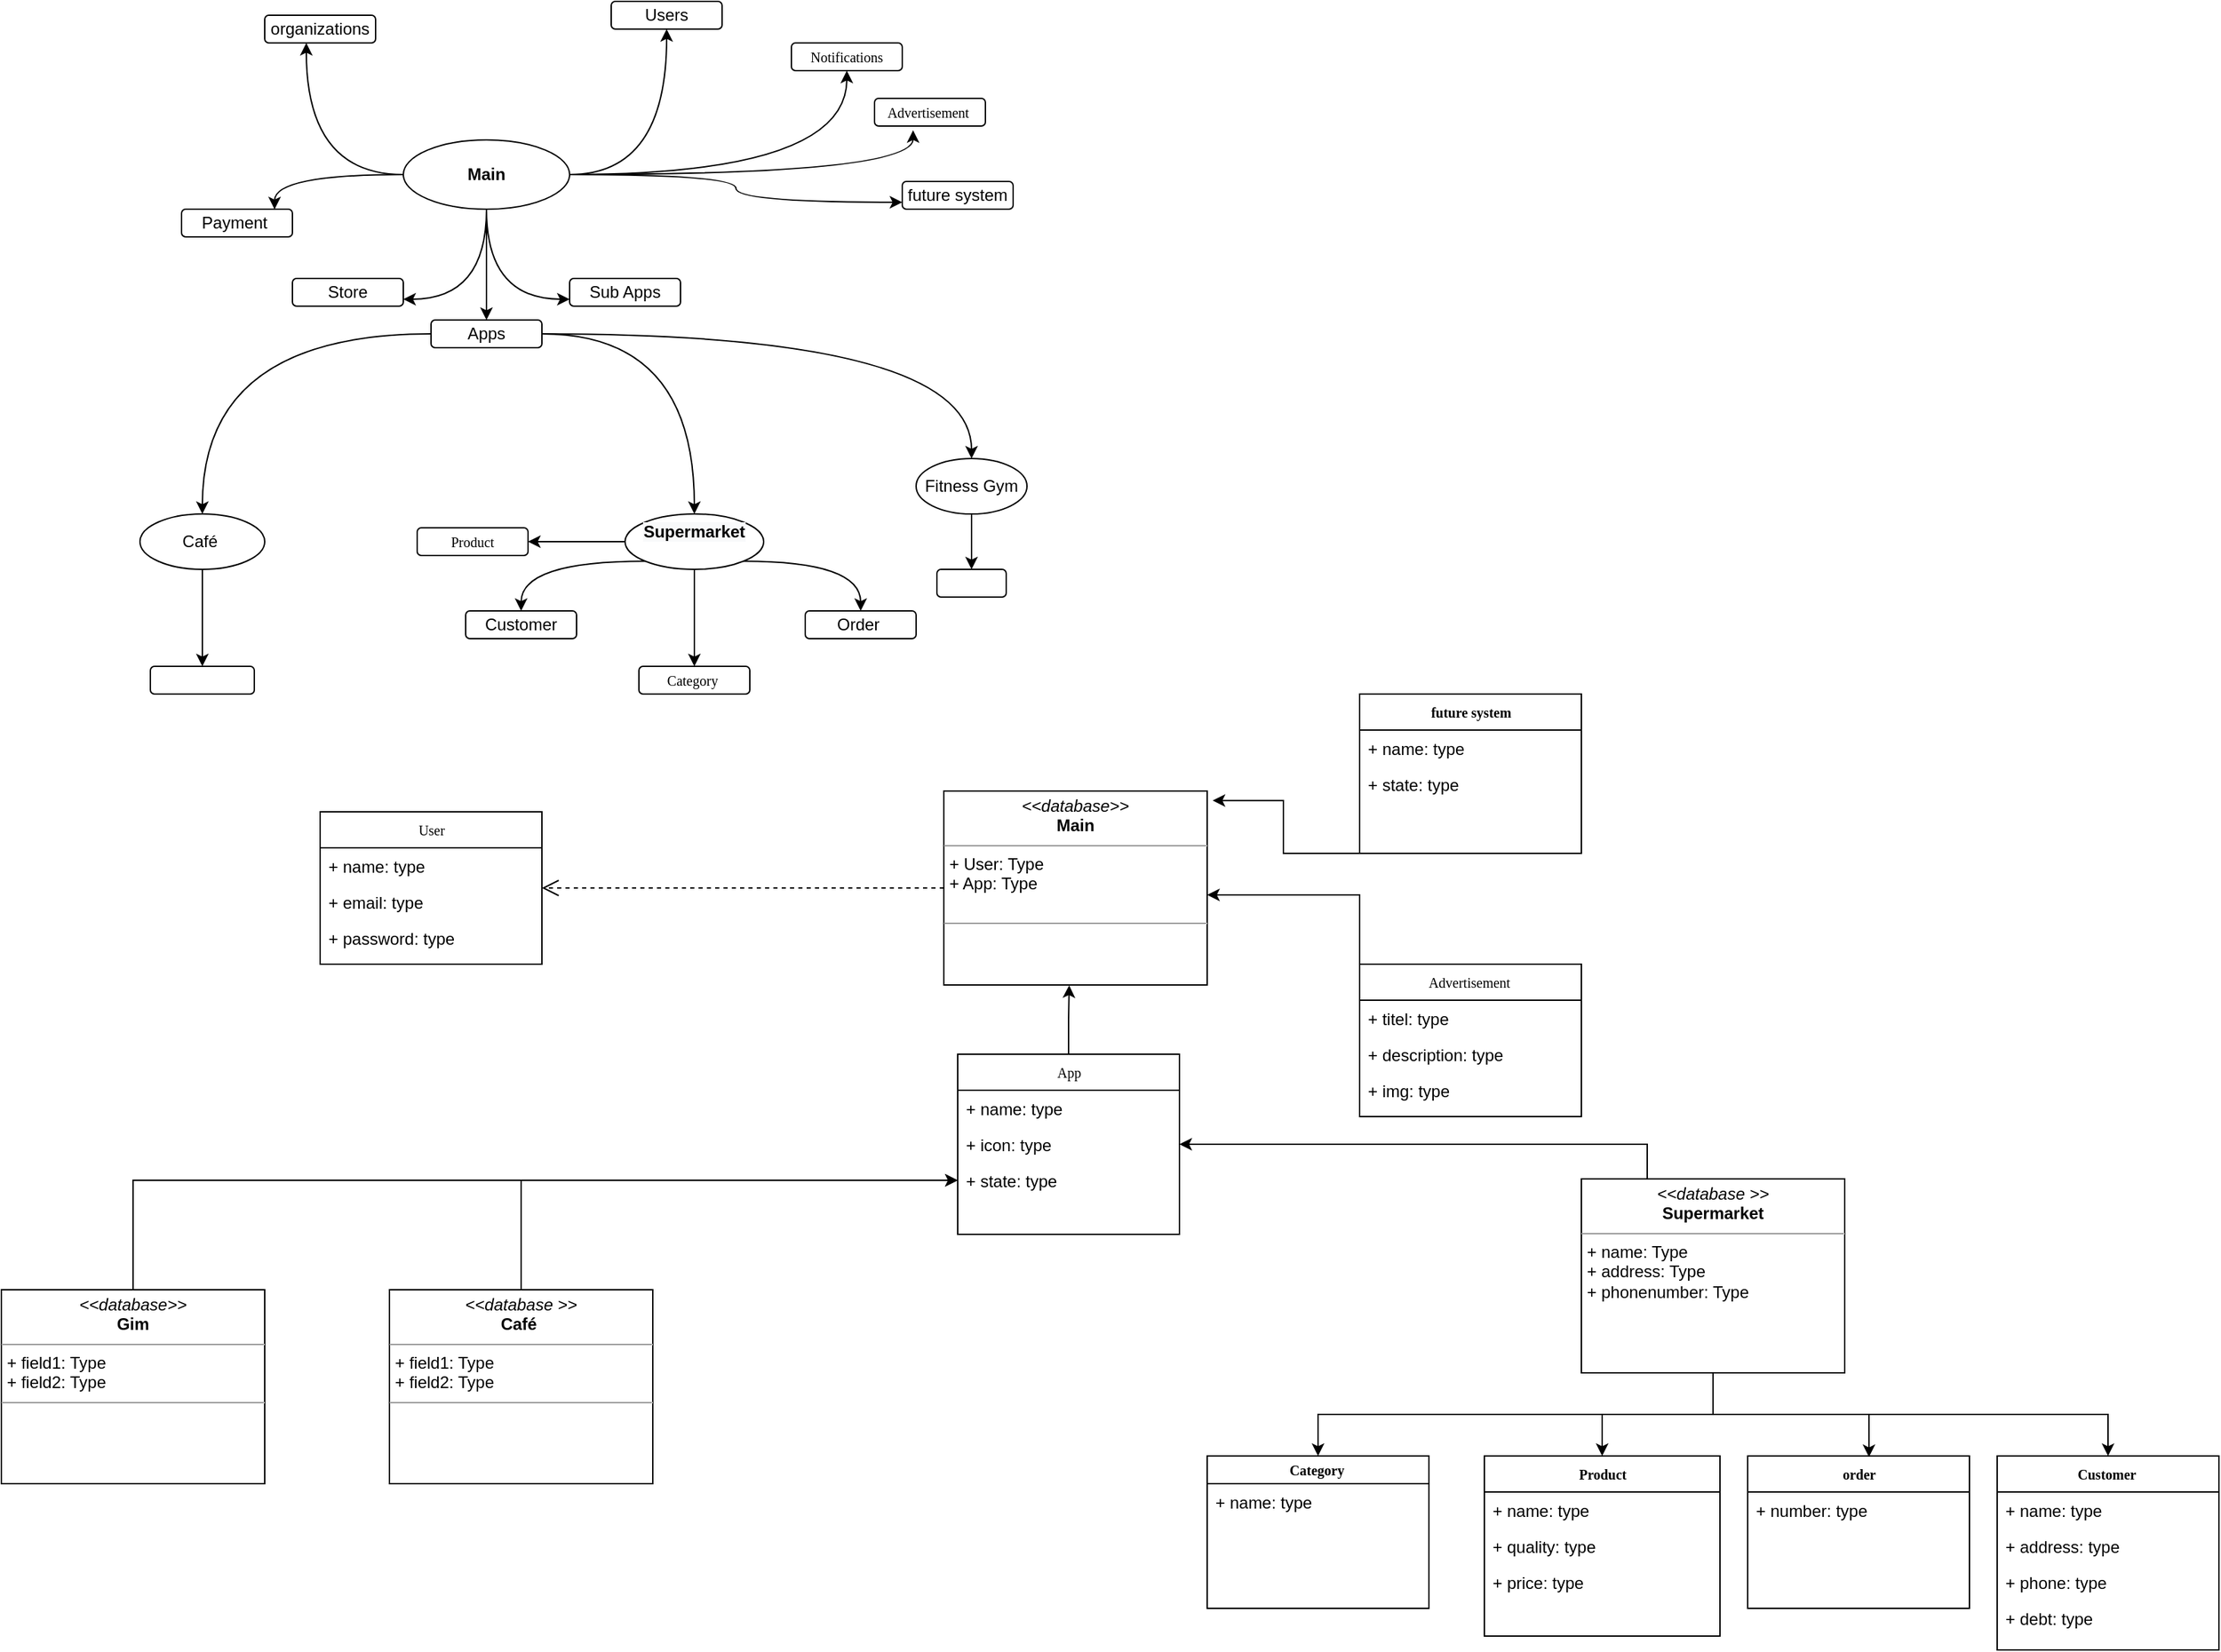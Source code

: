 <mxfile version="20.2.2" type="github">
  <diagram name="Page-1" id="c4acf3e9-155e-7222-9cf6-157b1a14988f">
    <mxGraphModel dx="2215" dy="1924" grid="1" gridSize="10" guides="1" tooltips="1" connect="1" arrows="1" fold="1" page="1" pageScale="1" pageWidth="850" pageHeight="1100" background="none" math="0" shadow="0">
      <root>
        <mxCell id="0" />
        <mxCell id="1" parent="0" />
        <mxCell id="17acba5748e5396b-20" value="User" style="swimlane;html=1;fontStyle=0;childLayout=stackLayout;horizontal=1;startSize=26;fillColor=none;horizontalStack=0;resizeParent=1;resizeLast=0;collapsible=1;marginBottom=0;swimlaneFillColor=#ffffff;rounded=0;shadow=0;comic=0;labelBackgroundColor=none;strokeWidth=1;fontFamily=Verdana;fontSize=10;align=center;" parent="1" vertex="1">
          <mxGeometry x="290" y="55" width="160" height="110" as="geometry">
            <mxRectangle x="350" y="42" width="60" height="30" as="alternateBounds" />
          </mxGeometry>
        </mxCell>
        <mxCell id="17acba5748e5396b-21" value="+ name: type" style="text;html=1;strokeColor=none;fillColor=none;align=left;verticalAlign=top;spacingLeft=4;spacingRight=4;whiteSpace=wrap;overflow=hidden;rotatable=0;points=[[0,0.5],[1,0.5]];portConstraint=eastwest;" parent="17acba5748e5396b-20" vertex="1">
          <mxGeometry y="26" width="160" height="26" as="geometry" />
        </mxCell>
        <mxCell id="17acba5748e5396b-24" value="+ email: type" style="text;html=1;strokeColor=none;fillColor=none;align=left;verticalAlign=top;spacingLeft=4;spacingRight=4;whiteSpace=wrap;overflow=hidden;rotatable=0;points=[[0,0.5],[1,0.5]];portConstraint=eastwest;" parent="17acba5748e5396b-20" vertex="1">
          <mxGeometry y="52" width="160" height="26" as="geometry" />
        </mxCell>
        <mxCell id="17acba5748e5396b-26" value="+ password: type" style="text;html=1;strokeColor=none;fillColor=none;align=left;verticalAlign=top;spacingLeft=4;spacingRight=4;whiteSpace=wrap;overflow=hidden;rotatable=0;points=[[0,0.5],[1,0.5]];portConstraint=eastwest;" parent="17acba5748e5396b-20" vertex="1">
          <mxGeometry y="78" width="160" height="26" as="geometry" />
        </mxCell>
        <mxCell id="TSLDRbt6V7hRxiRLUqcx-28" style="edgeStyle=orthogonalEdgeStyle;rounded=0;orthogonalLoop=1;jettySize=auto;html=1;exitX=0.5;exitY=0;exitDx=0;exitDy=0;entryX=0.476;entryY=1.002;entryDx=0;entryDy=0;entryPerimeter=0;" edge="1" parent="1" source="17acba5748e5396b-30" target="5d2195bd80daf111-18">
          <mxGeometry relative="1" as="geometry" />
        </mxCell>
        <mxCell id="17acba5748e5396b-30" value="App" style="swimlane;html=1;fontStyle=0;childLayout=stackLayout;horizontal=1;startSize=26;fillColor=none;horizontalStack=0;resizeParent=1;resizeLast=0;collapsible=1;marginBottom=0;swimlaneFillColor=#ffffff;rounded=0;shadow=0;comic=0;labelBackgroundColor=none;strokeWidth=1;fontFamily=Verdana;fontSize=10;align=center;" parent="1" vertex="1">
          <mxGeometry x="750" y="230" width="160" height="130" as="geometry" />
        </mxCell>
        <mxCell id="17acba5748e5396b-31" value="+ name: type" style="text;html=1;strokeColor=none;fillColor=none;align=left;verticalAlign=top;spacingLeft=4;spacingRight=4;whiteSpace=wrap;overflow=hidden;rotatable=0;points=[[0,0.5],[1,0.5]];portConstraint=eastwest;" parent="17acba5748e5396b-30" vertex="1">
          <mxGeometry y="26" width="160" height="26" as="geometry" />
        </mxCell>
        <mxCell id="17acba5748e5396b-32" value="+ icon: type" style="text;html=1;strokeColor=none;fillColor=none;align=left;verticalAlign=top;spacingLeft=4;spacingRight=4;whiteSpace=wrap;overflow=hidden;rotatable=0;points=[[0,0.5],[1,0.5]];portConstraint=eastwest;" parent="17acba5748e5396b-30" vertex="1">
          <mxGeometry y="52" width="160" height="26" as="geometry" />
        </mxCell>
        <mxCell id="17acba5748e5396b-33" value="+ state: type" style="text;html=1;strokeColor=none;fillColor=none;align=left;verticalAlign=top;spacingLeft=4;spacingRight=4;whiteSpace=wrap;overflow=hidden;rotatable=0;points=[[0,0.5],[1,0.5]];portConstraint=eastwest;" parent="17acba5748e5396b-30" vertex="1">
          <mxGeometry y="78" width="160" height="26" as="geometry" />
        </mxCell>
        <mxCell id="TSLDRbt6V7hRxiRLUqcx-6" style="edgeStyle=orthogonalEdgeStyle;rounded=0;orthogonalLoop=1;jettySize=auto;html=1;exitX=0.25;exitY=0;exitDx=0;exitDy=0;entryX=1;entryY=0.5;entryDx=0;entryDy=0;" edge="1" parent="1" source="5d2195bd80daf111-15" target="17acba5748e5396b-32">
          <mxGeometry relative="1" as="geometry" />
        </mxCell>
        <mxCell id="TSLDRbt6V7hRxiRLUqcx-18" style="edgeStyle=orthogonalEdgeStyle;rounded=0;orthogonalLoop=1;jettySize=auto;html=1;exitX=0.5;exitY=1;exitDx=0;exitDy=0;" edge="1" parent="1" source="5d2195bd80daf111-15" target="TSLDRbt6V7hRxiRLUqcx-14">
          <mxGeometry relative="1" as="geometry" />
        </mxCell>
        <mxCell id="TSLDRbt6V7hRxiRLUqcx-23" style="edgeStyle=orthogonalEdgeStyle;rounded=0;orthogonalLoop=1;jettySize=auto;html=1;exitX=0.5;exitY=1;exitDx=0;exitDy=0;" edge="1" parent="1" source="5d2195bd80daf111-15" target="TSLDRbt6V7hRxiRLUqcx-19">
          <mxGeometry relative="1" as="geometry" />
        </mxCell>
        <mxCell id="TSLDRbt6V7hRxiRLUqcx-27" style="edgeStyle=orthogonalEdgeStyle;rounded=0;orthogonalLoop=1;jettySize=auto;html=1;exitX=0.5;exitY=1;exitDx=0;exitDy=0;entryX=0.547;entryY=0.007;entryDx=0;entryDy=0;entryPerimeter=0;" edge="1" parent="1" source="5d2195bd80daf111-15" target="TSLDRbt6V7hRxiRLUqcx-24">
          <mxGeometry relative="1" as="geometry" />
        </mxCell>
        <mxCell id="TSLDRbt6V7hRxiRLUqcx-39" style="edgeStyle=orthogonalEdgeStyle;rounded=0;orthogonalLoop=1;jettySize=auto;html=1;exitX=0.5;exitY=1;exitDx=0;exitDy=0;entryX=0.5;entryY=0;entryDx=0;entryDy=0;" edge="1" parent="1" source="5d2195bd80daf111-15" target="TSLDRbt6V7hRxiRLUqcx-37">
          <mxGeometry relative="1" as="geometry" />
        </mxCell>
        <mxCell id="5d2195bd80daf111-15" value="&lt;p style=&quot;margin:0px;margin-top:4px;text-align:center;&quot;&gt;&lt;i&gt;&amp;lt;&amp;lt;database &amp;gt;&amp;gt;&lt;/i&gt;&lt;br&gt;&lt;b&gt;Supermarket&lt;/b&gt;&lt;/p&gt;&lt;hr size=&quot;1&quot;&gt;&lt;p style=&quot;margin:0px;margin-left:4px;&quot;&gt;+ name: Type&lt;br&gt;+ address: Type&lt;/p&gt;&lt;p style=&quot;margin:0px;margin-left:4px;&quot;&gt;+ phonenumber: Type&lt;br&gt;&lt;/p&gt;&lt;p style=&quot;margin:0px;margin-left:4px;&quot;&gt;&lt;br&gt;&lt;/p&gt;" style="verticalAlign=top;align=left;overflow=fill;fontSize=12;fontFamily=Helvetica;html=1;rounded=0;shadow=0;comic=0;labelBackgroundColor=none;strokeWidth=1" parent="1" vertex="1">
          <mxGeometry x="1200" y="320" width="190" height="140" as="geometry" />
        </mxCell>
        <mxCell id="5d2195bd80daf111-21" style="edgeStyle=orthogonalEdgeStyle;rounded=0;html=1;labelBackgroundColor=none;startFill=0;endArrow=open;endFill=0;endSize=10;fontFamily=Verdana;fontSize=10;dashed=1;" parent="1" source="5d2195bd80daf111-18" target="17acba5748e5396b-20" edge="1">
          <mxGeometry relative="1" as="geometry" />
        </mxCell>
        <mxCell id="5d2195bd80daf111-18" value="&lt;p style=&quot;margin:0px;margin-top:4px;text-align:center;&quot;&gt;&lt;i&gt;&amp;lt;&amp;lt;database&amp;gt;&amp;gt;&lt;/i&gt;&lt;br&gt;&lt;b&gt;Main&lt;/b&gt;&lt;/p&gt;&lt;hr size=&quot;1&quot;&gt;&lt;p style=&quot;margin:0px;margin-left:4px;&quot;&gt;+ User: Type&lt;br&gt;+ App: Type&lt;/p&gt;&lt;p style=&quot;margin:0px;margin-left:4px;&quot;&gt;&lt;br&gt;&lt;/p&gt;&lt;hr size=&quot;1&quot;&gt;&lt;p style=&quot;margin:0px;margin-left:4px;&quot;&gt;&lt;br&gt;&lt;/p&gt;" style="verticalAlign=top;align=left;overflow=fill;fontSize=12;fontFamily=Helvetica;html=1;rounded=0;shadow=0;comic=0;labelBackgroundColor=none;strokeWidth=1" parent="1" vertex="1">
          <mxGeometry x="740" y="40" width="190" height="140" as="geometry" />
        </mxCell>
        <mxCell id="TSLDRbt6V7hRxiRLUqcx-7" style="edgeStyle=orthogonalEdgeStyle;rounded=0;orthogonalLoop=1;jettySize=auto;html=1;exitX=0.5;exitY=0;exitDx=0;exitDy=0;entryX=0;entryY=0.5;entryDx=0;entryDy=0;" edge="1" parent="1" source="5d2195bd80daf111-19" target="17acba5748e5396b-33">
          <mxGeometry relative="1" as="geometry" />
        </mxCell>
        <mxCell id="5d2195bd80daf111-19" value="&lt;p style=&quot;margin:0px;margin-top:4px;text-align:center;&quot;&gt;&lt;i&gt;&amp;lt;&amp;lt;database &amp;gt;&amp;gt;&lt;/i&gt;&lt;br&gt;&lt;b&gt;Café&amp;nbsp;&lt;/b&gt;&lt;/p&gt;&lt;hr size=&quot;1&quot;&gt;&lt;p style=&quot;margin:0px;margin-left:4px;&quot;&gt;+ field1: Type&lt;br&gt;+ field2: Type&lt;/p&gt;&lt;hr size=&quot;1&quot;&gt;&lt;p style=&quot;margin:0px;margin-left:4px;&quot;&gt;&lt;br&gt;&lt;/p&gt;" style="verticalAlign=top;align=left;overflow=fill;fontSize=12;fontFamily=Helvetica;html=1;rounded=0;shadow=0;comic=0;labelBackgroundColor=none;strokeWidth=1" parent="1" vertex="1">
          <mxGeometry x="340" y="400" width="190" height="140" as="geometry" />
        </mxCell>
        <mxCell id="TSLDRbt6V7hRxiRLUqcx-9" style="edgeStyle=orthogonalEdgeStyle;rounded=0;orthogonalLoop=1;jettySize=auto;html=1;exitX=0.5;exitY=0;exitDx=0;exitDy=0;entryX=0;entryY=0.5;entryDx=0;entryDy=0;" edge="1" parent="1" source="5d2195bd80daf111-20" target="17acba5748e5396b-33">
          <mxGeometry relative="1" as="geometry" />
        </mxCell>
        <mxCell id="5d2195bd80daf111-20" value="&lt;p style=&quot;margin:0px;margin-top:4px;text-align:center;&quot;&gt;&lt;i&gt;&amp;lt;&amp;lt;&lt;/i&gt;&lt;i&gt;database&lt;/i&gt;&lt;i&gt;&amp;gt;&amp;gt;&lt;/i&gt;&lt;br&gt;&lt;b&gt;Gim&lt;/b&gt;&lt;/p&gt;&lt;hr size=&quot;1&quot;&gt;&lt;p style=&quot;margin:0px;margin-left:4px;&quot;&gt;+ field1: Type&lt;br&gt;+ field2: Type&lt;/p&gt;&lt;hr size=&quot;1&quot;&gt;&lt;p style=&quot;margin:0px;margin-left:4px;&quot;&gt;&lt;br&gt;&lt;/p&gt;" style="verticalAlign=top;align=left;overflow=fill;fontSize=12;fontFamily=Helvetica;html=1;rounded=0;shadow=0;comic=0;labelBackgroundColor=none;strokeWidth=1" parent="1" vertex="1">
          <mxGeometry x="60" y="400" width="190" height="140" as="geometry" />
        </mxCell>
        <mxCell id="TSLDRbt6V7hRxiRLUqcx-14" value="&lt;b&gt;Product&lt;/b&gt;" style="swimlane;html=1;fontStyle=0;childLayout=stackLayout;horizontal=1;startSize=26;fillColor=none;horizontalStack=0;resizeParent=1;resizeLast=0;collapsible=1;marginBottom=0;swimlaneFillColor=#ffffff;rounded=0;shadow=0;comic=0;labelBackgroundColor=none;strokeWidth=1;fontFamily=Verdana;fontSize=10;align=center;" vertex="1" parent="1">
          <mxGeometry x="1130" y="520" width="170" height="130" as="geometry">
            <mxRectangle x="350" y="42" width="60" height="30" as="alternateBounds" />
          </mxGeometry>
        </mxCell>
        <mxCell id="TSLDRbt6V7hRxiRLUqcx-15" value="+ name: type" style="text;html=1;strokeColor=none;fillColor=none;align=left;verticalAlign=top;spacingLeft=4;spacingRight=4;whiteSpace=wrap;overflow=hidden;rotatable=0;points=[[0,0.5],[1,0.5]];portConstraint=eastwest;" vertex="1" parent="TSLDRbt6V7hRxiRLUqcx-14">
          <mxGeometry y="26" width="170" height="26" as="geometry" />
        </mxCell>
        <mxCell id="TSLDRbt6V7hRxiRLUqcx-17" value="+ quality: type" style="text;html=1;strokeColor=none;fillColor=none;align=left;verticalAlign=top;spacingLeft=4;spacingRight=4;whiteSpace=wrap;overflow=hidden;rotatable=0;points=[[0,0.5],[1,0.5]];portConstraint=eastwest;" vertex="1" parent="TSLDRbt6V7hRxiRLUqcx-14">
          <mxGeometry y="52" width="170" height="26" as="geometry" />
        </mxCell>
        <mxCell id="TSLDRbt6V7hRxiRLUqcx-47" value="+ price: type" style="text;html=1;strokeColor=none;fillColor=none;align=left;verticalAlign=top;spacingLeft=4;spacingRight=4;whiteSpace=wrap;overflow=hidden;rotatable=0;points=[[0,0.5],[1,0.5]];portConstraint=eastwest;" vertex="1" parent="TSLDRbt6V7hRxiRLUqcx-14">
          <mxGeometry y="78" width="170" height="26" as="geometry" />
        </mxCell>
        <mxCell id="TSLDRbt6V7hRxiRLUqcx-19" value="&lt;b&gt;Category&amp;nbsp;&lt;/b&gt;" style="swimlane;html=1;fontStyle=0;childLayout=stackLayout;horizontal=1;startSize=20;fillColor=none;horizontalStack=0;resizeParent=1;resizeLast=0;collapsible=1;marginBottom=0;swimlaneFillColor=#ffffff;rounded=0;shadow=0;comic=0;labelBackgroundColor=none;strokeWidth=1;fontFamily=Verdana;fontSize=10;align=center;" vertex="1" parent="1">
          <mxGeometry x="930" y="520" width="160" height="110" as="geometry">
            <mxRectangle x="350" y="42" width="60" height="30" as="alternateBounds" />
          </mxGeometry>
        </mxCell>
        <mxCell id="TSLDRbt6V7hRxiRLUqcx-20" value="+ name: type" style="text;html=1;strokeColor=none;fillColor=none;align=left;verticalAlign=top;spacingLeft=4;spacingRight=4;whiteSpace=wrap;overflow=hidden;rotatable=0;points=[[0,0.5],[1,0.5]];portConstraint=eastwest;" vertex="1" parent="TSLDRbt6V7hRxiRLUqcx-19">
          <mxGeometry y="20" width="160" height="26" as="geometry" />
        </mxCell>
        <mxCell id="TSLDRbt6V7hRxiRLUqcx-24" value="&lt;b&gt;order&lt;/b&gt;" style="swimlane;html=1;fontStyle=0;childLayout=stackLayout;horizontal=1;startSize=26;fillColor=none;horizontalStack=0;resizeParent=1;resizeLast=0;collapsible=1;marginBottom=0;swimlaneFillColor=#ffffff;rounded=0;shadow=0;comic=0;labelBackgroundColor=none;strokeWidth=1;fontFamily=Verdana;fontSize=10;align=center;" vertex="1" parent="1">
          <mxGeometry x="1320" y="520" width="160" height="110" as="geometry">
            <mxRectangle x="350" y="42" width="60" height="30" as="alternateBounds" />
          </mxGeometry>
        </mxCell>
        <mxCell id="TSLDRbt6V7hRxiRLUqcx-25" value="+ number: type" style="text;html=1;strokeColor=none;fillColor=none;align=left;verticalAlign=top;spacingLeft=4;spacingRight=4;whiteSpace=wrap;overflow=hidden;rotatable=0;points=[[0,0.5],[1,0.5]];portConstraint=eastwest;" vertex="1" parent="TSLDRbt6V7hRxiRLUqcx-24">
          <mxGeometry y="26" width="160" height="26" as="geometry" />
        </mxCell>
        <mxCell id="TSLDRbt6V7hRxiRLUqcx-30" value="Advertisement&amp;nbsp;" style="swimlane;html=1;fontStyle=0;childLayout=stackLayout;horizontal=1;startSize=26;fillColor=none;horizontalStack=0;resizeParent=1;resizeLast=0;collapsible=1;marginBottom=0;swimlaneFillColor=#ffffff;rounded=0;shadow=0;comic=0;labelBackgroundColor=none;strokeWidth=1;fontFamily=Verdana;fontSize=10;align=center;" vertex="1" parent="1">
          <mxGeometry x="1040" y="165" width="160" height="110" as="geometry">
            <mxRectangle x="350" y="42" width="60" height="30" as="alternateBounds" />
          </mxGeometry>
        </mxCell>
        <mxCell id="TSLDRbt6V7hRxiRLUqcx-31" value="+ titel: type" style="text;html=1;strokeColor=none;fillColor=none;align=left;verticalAlign=top;spacingLeft=4;spacingRight=4;whiteSpace=wrap;overflow=hidden;rotatable=0;points=[[0,0.5],[1,0.5]];portConstraint=eastwest;" vertex="1" parent="TSLDRbt6V7hRxiRLUqcx-30">
          <mxGeometry y="26" width="160" height="26" as="geometry" />
        </mxCell>
        <mxCell id="TSLDRbt6V7hRxiRLUqcx-32" value="+ description: type" style="text;html=1;strokeColor=none;fillColor=none;align=left;verticalAlign=top;spacingLeft=4;spacingRight=4;whiteSpace=wrap;overflow=hidden;rotatable=0;points=[[0,0.5],[1,0.5]];portConstraint=eastwest;" vertex="1" parent="TSLDRbt6V7hRxiRLUqcx-30">
          <mxGeometry y="52" width="160" height="26" as="geometry" />
        </mxCell>
        <mxCell id="TSLDRbt6V7hRxiRLUqcx-33" value="+ img: type" style="text;html=1;strokeColor=none;fillColor=none;align=left;verticalAlign=top;spacingLeft=4;spacingRight=4;whiteSpace=wrap;overflow=hidden;rotatable=0;points=[[0,0.5],[1,0.5]];portConstraint=eastwest;" vertex="1" parent="TSLDRbt6V7hRxiRLUqcx-30">
          <mxGeometry y="78" width="160" height="26" as="geometry" />
        </mxCell>
        <mxCell id="TSLDRbt6V7hRxiRLUqcx-35" style="edgeStyle=orthogonalEdgeStyle;rounded=0;orthogonalLoop=1;jettySize=auto;html=1;exitX=0;exitY=0.5;exitDx=0;exitDy=0;" edge="1" parent="1" source="TSLDRbt6V7hRxiRLUqcx-32" target="5d2195bd80daf111-18">
          <mxGeometry relative="1" as="geometry">
            <Array as="points">
              <mxPoint x="990" y="115" />
              <mxPoint x="990" y="115" />
            </Array>
          </mxGeometry>
        </mxCell>
        <mxCell id="TSLDRbt6V7hRxiRLUqcx-37" value="&lt;b&gt;Customer&amp;nbsp;&lt;/b&gt;" style="swimlane;html=1;fontStyle=0;childLayout=stackLayout;horizontal=1;startSize=26;fillColor=none;horizontalStack=0;resizeParent=1;resizeLast=0;collapsible=1;marginBottom=0;swimlaneFillColor=#ffffff;rounded=0;shadow=0;comic=0;labelBackgroundColor=none;strokeWidth=1;fontFamily=Verdana;fontSize=10;align=center;" vertex="1" parent="1">
          <mxGeometry x="1500" y="520" width="160" height="140" as="geometry">
            <mxRectangle x="350" y="42" width="60" height="30" as="alternateBounds" />
          </mxGeometry>
        </mxCell>
        <mxCell id="TSLDRbt6V7hRxiRLUqcx-38" value="+ name: type" style="text;html=1;strokeColor=none;fillColor=none;align=left;verticalAlign=top;spacingLeft=4;spacingRight=4;whiteSpace=wrap;overflow=hidden;rotatable=0;points=[[0,0.5],[1,0.5]];portConstraint=eastwest;" vertex="1" parent="TSLDRbt6V7hRxiRLUqcx-37">
          <mxGeometry y="26" width="160" height="26" as="geometry" />
        </mxCell>
        <mxCell id="TSLDRbt6V7hRxiRLUqcx-40" value="+ address: type" style="text;html=1;strokeColor=none;fillColor=none;align=left;verticalAlign=top;spacingLeft=4;spacingRight=4;whiteSpace=wrap;overflow=hidden;rotatable=0;points=[[0,0.5],[1,0.5]];portConstraint=eastwest;" vertex="1" parent="TSLDRbt6V7hRxiRLUqcx-37">
          <mxGeometry y="52" width="160" height="26" as="geometry" />
        </mxCell>
        <mxCell id="TSLDRbt6V7hRxiRLUqcx-41" value="+ phone: type" style="text;html=1;strokeColor=none;fillColor=none;align=left;verticalAlign=top;spacingLeft=4;spacingRight=4;whiteSpace=wrap;overflow=hidden;rotatable=0;points=[[0,0.5],[1,0.5]];portConstraint=eastwest;" vertex="1" parent="TSLDRbt6V7hRxiRLUqcx-37">
          <mxGeometry y="78" width="160" height="26" as="geometry" />
        </mxCell>
        <mxCell id="TSLDRbt6V7hRxiRLUqcx-44" value="+ debt: type" style="text;html=1;strokeColor=none;fillColor=none;align=left;verticalAlign=top;spacingLeft=4;spacingRight=4;whiteSpace=wrap;overflow=hidden;rotatable=0;points=[[0,0.5],[1,0.5]];portConstraint=eastwest;" vertex="1" parent="TSLDRbt6V7hRxiRLUqcx-37">
          <mxGeometry y="104" width="160" height="26" as="geometry" />
        </mxCell>
        <mxCell id="TSLDRbt6V7hRxiRLUqcx-55" style="edgeStyle=orthogonalEdgeStyle;rounded=0;orthogonalLoop=1;jettySize=auto;html=1;exitX=0;exitY=1;exitDx=0;exitDy=0;entryX=1.021;entryY=0.049;entryDx=0;entryDy=0;entryPerimeter=0;" edge="1" parent="1" source="TSLDRbt6V7hRxiRLUqcx-48" target="5d2195bd80daf111-18">
          <mxGeometry relative="1" as="geometry">
            <Array as="points">
              <mxPoint x="985" y="85" />
              <mxPoint x="985" y="47" />
            </Array>
          </mxGeometry>
        </mxCell>
        <mxCell id="TSLDRbt6V7hRxiRLUqcx-48" value="&lt;b&gt;future system&lt;/b&gt;" style="swimlane;html=1;fontStyle=0;childLayout=stackLayout;horizontal=1;startSize=26;fillColor=none;horizontalStack=0;resizeParent=1;resizeLast=0;collapsible=1;marginBottom=0;swimlaneFillColor=#ffffff;rounded=0;shadow=0;comic=0;labelBackgroundColor=none;strokeWidth=1;fontFamily=Verdana;fontSize=10;align=center;" vertex="1" parent="1">
          <mxGeometry x="1040" y="-30" width="160" height="115" as="geometry">
            <mxRectangle x="350" y="42" width="60" height="30" as="alternateBounds" />
          </mxGeometry>
        </mxCell>
        <mxCell id="TSLDRbt6V7hRxiRLUqcx-49" value="+ name: type" style="text;html=1;strokeColor=none;fillColor=none;align=left;verticalAlign=top;spacingLeft=4;spacingRight=4;whiteSpace=wrap;overflow=hidden;rotatable=0;points=[[0,0.5],[1,0.5]];portConstraint=eastwest;" vertex="1" parent="TSLDRbt6V7hRxiRLUqcx-48">
          <mxGeometry y="26" width="160" height="26" as="geometry" />
        </mxCell>
        <mxCell id="TSLDRbt6V7hRxiRLUqcx-50" value="+ state: type" style="text;html=1;strokeColor=none;fillColor=none;align=left;verticalAlign=top;spacingLeft=4;spacingRight=4;whiteSpace=wrap;overflow=hidden;rotatable=0;points=[[0,0.5],[1,0.5]];portConstraint=eastwest;" vertex="1" parent="TSLDRbt6V7hRxiRLUqcx-48">
          <mxGeometry y="52" width="160" height="26" as="geometry" />
        </mxCell>
        <mxCell id="TSLDRbt6V7hRxiRLUqcx-68" style="edgeStyle=orthogonalEdgeStyle;curved=1;rounded=0;orthogonalLoop=1;jettySize=auto;html=1;exitX=0;exitY=0.5;exitDx=0;exitDy=0;entryX=0.375;entryY=1;entryDx=0;entryDy=0;entryPerimeter=0;" edge="1" parent="1" source="TSLDRbt6V7hRxiRLUqcx-61" target="TSLDRbt6V7hRxiRLUqcx-65">
          <mxGeometry relative="1" as="geometry" />
        </mxCell>
        <mxCell id="TSLDRbt6V7hRxiRLUqcx-70" style="edgeStyle=orthogonalEdgeStyle;curved=1;rounded=0;orthogonalLoop=1;jettySize=auto;html=1;exitX=0.5;exitY=1;exitDx=0;exitDy=0;entryX=0.5;entryY=0;entryDx=0;entryDy=0;" edge="1" parent="1" source="TSLDRbt6V7hRxiRLUqcx-61" target="TSLDRbt6V7hRxiRLUqcx-69">
          <mxGeometry relative="1" as="geometry" />
        </mxCell>
        <mxCell id="TSLDRbt6V7hRxiRLUqcx-81" style="edgeStyle=orthogonalEdgeStyle;curved=1;rounded=0;orthogonalLoop=1;jettySize=auto;html=1;exitX=1;exitY=0.5;exitDx=0;exitDy=0;entryX=0.348;entryY=1.153;entryDx=0;entryDy=0;entryPerimeter=0;" edge="1" parent="1" source="TSLDRbt6V7hRxiRLUqcx-61" target="TSLDRbt6V7hRxiRLUqcx-73">
          <mxGeometry relative="1" as="geometry" />
        </mxCell>
        <mxCell id="TSLDRbt6V7hRxiRLUqcx-83" style="edgeStyle=orthogonalEdgeStyle;curved=1;rounded=0;orthogonalLoop=1;jettySize=auto;html=1;exitX=1;exitY=0.5;exitDx=0;exitDy=0;entryX=0.5;entryY=1;entryDx=0;entryDy=0;" edge="1" parent="1" source="TSLDRbt6V7hRxiRLUqcx-61" target="TSLDRbt6V7hRxiRLUqcx-82">
          <mxGeometry relative="1" as="geometry" />
        </mxCell>
        <mxCell id="TSLDRbt6V7hRxiRLUqcx-86" style="edgeStyle=orthogonalEdgeStyle;curved=1;rounded=0;orthogonalLoop=1;jettySize=auto;html=1;exitX=1;exitY=0.5;exitDx=0;exitDy=0;entryX=0;entryY=0.75;entryDx=0;entryDy=0;" edge="1" parent="1" source="TSLDRbt6V7hRxiRLUqcx-61" target="TSLDRbt6V7hRxiRLUqcx-76">
          <mxGeometry relative="1" as="geometry" />
        </mxCell>
        <mxCell id="TSLDRbt6V7hRxiRLUqcx-89" style="edgeStyle=orthogonalEdgeStyle;curved=1;rounded=0;orthogonalLoop=1;jettySize=auto;html=1;exitX=0.5;exitY=1;exitDx=0;exitDy=0;entryX=0;entryY=0.75;entryDx=0;entryDy=0;" edge="1" parent="1" source="TSLDRbt6V7hRxiRLUqcx-61" target="TSLDRbt6V7hRxiRLUqcx-71">
          <mxGeometry relative="1" as="geometry" />
        </mxCell>
        <mxCell id="TSLDRbt6V7hRxiRLUqcx-93" style="edgeStyle=orthogonalEdgeStyle;curved=1;rounded=0;orthogonalLoop=1;jettySize=auto;html=1;exitX=1;exitY=0.5;exitDx=0;exitDy=0;" edge="1" parent="1" source="TSLDRbt6V7hRxiRLUqcx-61" target="TSLDRbt6V7hRxiRLUqcx-63">
          <mxGeometry relative="1" as="geometry" />
        </mxCell>
        <mxCell id="TSLDRbt6V7hRxiRLUqcx-94" style="edgeStyle=orthogonalEdgeStyle;curved=1;rounded=0;orthogonalLoop=1;jettySize=auto;html=1;exitX=0.5;exitY=1;exitDx=0;exitDy=0;entryX=1;entryY=0.75;entryDx=0;entryDy=0;" edge="1" parent="1" source="TSLDRbt6V7hRxiRLUqcx-61" target="TSLDRbt6V7hRxiRLUqcx-92">
          <mxGeometry relative="1" as="geometry" />
        </mxCell>
        <mxCell id="TSLDRbt6V7hRxiRLUqcx-95" style="edgeStyle=orthogonalEdgeStyle;curved=1;rounded=0;orthogonalLoop=1;jettySize=auto;html=1;exitX=0;exitY=0.5;exitDx=0;exitDy=0;entryX=0.839;entryY=0.005;entryDx=0;entryDy=0;entryPerimeter=0;" edge="1" parent="1" source="TSLDRbt6V7hRxiRLUqcx-61" target="TSLDRbt6V7hRxiRLUqcx-91">
          <mxGeometry relative="1" as="geometry" />
        </mxCell>
        <mxCell id="TSLDRbt6V7hRxiRLUqcx-61" value="&lt;b&gt;Main&lt;/b&gt;" style="ellipse;whiteSpace=wrap;html=1;" vertex="1" parent="1">
          <mxGeometry x="350" y="-430" width="120" height="50" as="geometry" />
        </mxCell>
        <mxCell id="TSLDRbt6V7hRxiRLUqcx-63" value="Users" style="rounded=1;whiteSpace=wrap;html=1;" vertex="1" parent="1">
          <mxGeometry x="500" y="-530" width="80" height="20" as="geometry" />
        </mxCell>
        <mxCell id="TSLDRbt6V7hRxiRLUqcx-65" value="organizations" style="rounded=1;whiteSpace=wrap;html=1;" vertex="1" parent="1">
          <mxGeometry x="250" y="-520" width="80" height="20" as="geometry" />
        </mxCell>
        <mxCell id="TSLDRbt6V7hRxiRLUqcx-97" value="" style="edgeStyle=orthogonalEdgeStyle;curved=1;rounded=0;orthogonalLoop=1;jettySize=auto;html=1;" edge="1" parent="1" source="TSLDRbt6V7hRxiRLUqcx-69" target="TSLDRbt6V7hRxiRLUqcx-96">
          <mxGeometry relative="1" as="geometry" />
        </mxCell>
        <mxCell id="TSLDRbt6V7hRxiRLUqcx-112" value="" style="edgeStyle=orthogonalEdgeStyle;curved=1;rounded=0;orthogonalLoop=1;jettySize=auto;html=1;" edge="1" parent="1" source="TSLDRbt6V7hRxiRLUqcx-69" target="TSLDRbt6V7hRxiRLUqcx-111">
          <mxGeometry relative="1" as="geometry" />
        </mxCell>
        <mxCell id="TSLDRbt6V7hRxiRLUqcx-118" value="" style="edgeStyle=orthogonalEdgeStyle;curved=1;rounded=0;orthogonalLoop=1;jettySize=auto;html=1;" edge="1" parent="1" source="TSLDRbt6V7hRxiRLUqcx-69" target="TSLDRbt6V7hRxiRLUqcx-117">
          <mxGeometry relative="1" as="geometry" />
        </mxCell>
        <mxCell id="TSLDRbt6V7hRxiRLUqcx-69" value="Apps" style="rounded=1;whiteSpace=wrap;html=1;" vertex="1" parent="1">
          <mxGeometry x="370" y="-300" width="80" height="20" as="geometry" />
        </mxCell>
        <mxCell id="TSLDRbt6V7hRxiRLUqcx-71" value="Sub Apps" style="rounded=1;whiteSpace=wrap;html=1;" vertex="1" parent="1">
          <mxGeometry x="470" y="-330" width="80" height="20" as="geometry" />
        </mxCell>
        <mxCell id="TSLDRbt6V7hRxiRLUqcx-73" value="&lt;span style=&quot;font-family: Verdana; font-size: 10px;&quot;&gt;Advertisement&amp;nbsp;&lt;/span&gt;" style="rounded=1;whiteSpace=wrap;html=1;" vertex="1" parent="1">
          <mxGeometry x="690" y="-460" width="80" height="20" as="geometry" />
        </mxCell>
        <mxCell id="TSLDRbt6V7hRxiRLUqcx-76" value="future system" style="rounded=1;whiteSpace=wrap;html=1;" vertex="1" parent="1">
          <mxGeometry x="710" y="-400" width="80" height="20" as="geometry" />
        </mxCell>
        <mxCell id="TSLDRbt6V7hRxiRLUqcx-82" value="&lt;font face=&quot;Verdana&quot;&gt;&lt;span style=&quot;font-size: 10px;&quot;&gt;Notifications&lt;/span&gt;&lt;/font&gt;" style="rounded=1;whiteSpace=wrap;html=1;" vertex="1" parent="1">
          <mxGeometry x="630" y="-500" width="80" height="20" as="geometry" />
        </mxCell>
        <mxCell id="TSLDRbt6V7hRxiRLUqcx-91" value="Payment&amp;nbsp;" style="rounded=1;whiteSpace=wrap;html=1;" vertex="1" parent="1">
          <mxGeometry x="190" y="-380" width="80" height="20" as="geometry" />
        </mxCell>
        <mxCell id="TSLDRbt6V7hRxiRLUqcx-92" value="Store" style="rounded=1;whiteSpace=wrap;html=1;" vertex="1" parent="1">
          <mxGeometry x="270" y="-330" width="80" height="20" as="geometry" />
        </mxCell>
        <mxCell id="TSLDRbt6V7hRxiRLUqcx-101" value="" style="edgeStyle=orthogonalEdgeStyle;curved=1;rounded=0;orthogonalLoop=1;jettySize=auto;html=1;" edge="1" parent="1" source="TSLDRbt6V7hRxiRLUqcx-96" target="TSLDRbt6V7hRxiRLUqcx-100">
          <mxGeometry relative="1" as="geometry" />
        </mxCell>
        <mxCell id="TSLDRbt6V7hRxiRLUqcx-107" style="edgeStyle=orthogonalEdgeStyle;curved=1;rounded=0;orthogonalLoop=1;jettySize=auto;html=1;exitX=0;exitY=0.5;exitDx=0;exitDy=0;entryX=1;entryY=0.5;entryDx=0;entryDy=0;" edge="1" parent="1" source="TSLDRbt6V7hRxiRLUqcx-96" target="TSLDRbt6V7hRxiRLUqcx-103">
          <mxGeometry relative="1" as="geometry" />
        </mxCell>
        <mxCell id="TSLDRbt6V7hRxiRLUqcx-109" style="edgeStyle=orthogonalEdgeStyle;curved=1;rounded=0;orthogonalLoop=1;jettySize=auto;html=1;exitX=1;exitY=1;exitDx=0;exitDy=0;entryX=0.5;entryY=0;entryDx=0;entryDy=0;" edge="1" parent="1" source="TSLDRbt6V7hRxiRLUqcx-96" target="TSLDRbt6V7hRxiRLUqcx-102">
          <mxGeometry relative="1" as="geometry" />
        </mxCell>
        <mxCell id="TSLDRbt6V7hRxiRLUqcx-110" style="edgeStyle=orthogonalEdgeStyle;curved=1;rounded=0;orthogonalLoop=1;jettySize=auto;html=1;exitX=0;exitY=1;exitDx=0;exitDy=0;" edge="1" parent="1" source="TSLDRbt6V7hRxiRLUqcx-96" target="TSLDRbt6V7hRxiRLUqcx-104">
          <mxGeometry relative="1" as="geometry" />
        </mxCell>
        <mxCell id="TSLDRbt6V7hRxiRLUqcx-96" value="&#xa;&lt;b style=&quot;color: rgb(0, 0, 0); font-family: Helvetica; font-size: 12px; font-style: normal; font-variant-ligatures: normal; font-variant-caps: normal; letter-spacing: normal; orphans: 2; text-align: center; text-indent: 0px; text-transform: none; widows: 2; word-spacing: 0px; -webkit-text-stroke-width: 0px; background-color: rgb(248, 249, 250); text-decoration-thickness: initial; text-decoration-style: initial; text-decoration-color: initial;&quot;&gt;Supermarket&lt;/b&gt;&#xa;&#xa;" style="ellipse;whiteSpace=wrap;html=1;rounded=1;" vertex="1" parent="1">
          <mxGeometry x="510" y="-160" width="100" height="40" as="geometry" />
        </mxCell>
        <mxCell id="TSLDRbt6V7hRxiRLUqcx-98" style="edgeStyle=orthogonalEdgeStyle;curved=1;rounded=0;orthogonalLoop=1;jettySize=auto;html=1;exitX=0.5;exitY=1;exitDx=0;exitDy=0;" edge="1" parent="1" source="TSLDRbt6V7hRxiRLUqcx-96" target="TSLDRbt6V7hRxiRLUqcx-96">
          <mxGeometry relative="1" as="geometry" />
        </mxCell>
        <mxCell id="TSLDRbt6V7hRxiRLUqcx-100" value="&lt;span style=&quot;font-family: Verdana; font-size: 10px;&quot;&gt;Category&amp;nbsp;&lt;/span&gt;" style="whiteSpace=wrap;html=1;rounded=1;" vertex="1" parent="1">
          <mxGeometry x="520" y="-50" width="80" height="20" as="geometry" />
        </mxCell>
        <mxCell id="TSLDRbt6V7hRxiRLUqcx-102" value="Order&amp;nbsp;" style="whiteSpace=wrap;html=1;rounded=1;" vertex="1" parent="1">
          <mxGeometry x="640" y="-90" width="80" height="20" as="geometry" />
        </mxCell>
        <mxCell id="TSLDRbt6V7hRxiRLUqcx-103" value="&lt;span style=&quot;font-family: Verdana; font-size: 10px;&quot;&gt;Product&lt;/span&gt;" style="whiteSpace=wrap;html=1;rounded=1;" vertex="1" parent="1">
          <mxGeometry x="360" y="-150" width="80" height="20" as="geometry" />
        </mxCell>
        <mxCell id="TSLDRbt6V7hRxiRLUqcx-104" value="Customer" style="whiteSpace=wrap;html=1;rounded=1;" vertex="1" parent="1">
          <mxGeometry x="395" y="-90" width="80" height="20" as="geometry" />
        </mxCell>
        <mxCell id="TSLDRbt6V7hRxiRLUqcx-106" style="edgeStyle=orthogonalEdgeStyle;curved=1;rounded=0;orthogonalLoop=1;jettySize=auto;html=1;exitX=0.5;exitY=1;exitDx=0;exitDy=0;" edge="1" parent="1" source="TSLDRbt6V7hRxiRLUqcx-102" target="TSLDRbt6V7hRxiRLUqcx-102">
          <mxGeometry relative="1" as="geometry" />
        </mxCell>
        <mxCell id="TSLDRbt6V7hRxiRLUqcx-114" value="" style="edgeStyle=orthogonalEdgeStyle;curved=1;rounded=0;orthogonalLoop=1;jettySize=auto;html=1;" edge="1" parent="1" source="TSLDRbt6V7hRxiRLUqcx-111" target="TSLDRbt6V7hRxiRLUqcx-113">
          <mxGeometry relative="1" as="geometry" />
        </mxCell>
        <mxCell id="TSLDRbt6V7hRxiRLUqcx-111" value="Café&amp;nbsp;" style="ellipse;whiteSpace=wrap;html=1;rounded=1;" vertex="1" parent="1">
          <mxGeometry x="160" y="-160" width="90" height="40" as="geometry" />
        </mxCell>
        <mxCell id="TSLDRbt6V7hRxiRLUqcx-113" value="" style="whiteSpace=wrap;html=1;rounded=1;" vertex="1" parent="1">
          <mxGeometry x="167.5" y="-50" width="75" height="20" as="geometry" />
        </mxCell>
        <mxCell id="TSLDRbt6V7hRxiRLUqcx-120" value="" style="edgeStyle=orthogonalEdgeStyle;curved=1;rounded=0;orthogonalLoop=1;jettySize=auto;html=1;" edge="1" parent="1" source="TSLDRbt6V7hRxiRLUqcx-117" target="TSLDRbt6V7hRxiRLUqcx-119">
          <mxGeometry relative="1" as="geometry" />
        </mxCell>
        <mxCell id="TSLDRbt6V7hRxiRLUqcx-117" value="Fitness Gym" style="ellipse;whiteSpace=wrap;html=1;rounded=1;" vertex="1" parent="1">
          <mxGeometry x="720" y="-200" width="80" height="40" as="geometry" />
        </mxCell>
        <mxCell id="TSLDRbt6V7hRxiRLUqcx-119" value="" style="whiteSpace=wrap;html=1;rounded=1;" vertex="1" parent="1">
          <mxGeometry x="735" y="-120" width="50" height="20" as="geometry" />
        </mxCell>
      </root>
    </mxGraphModel>
  </diagram>
</mxfile>
